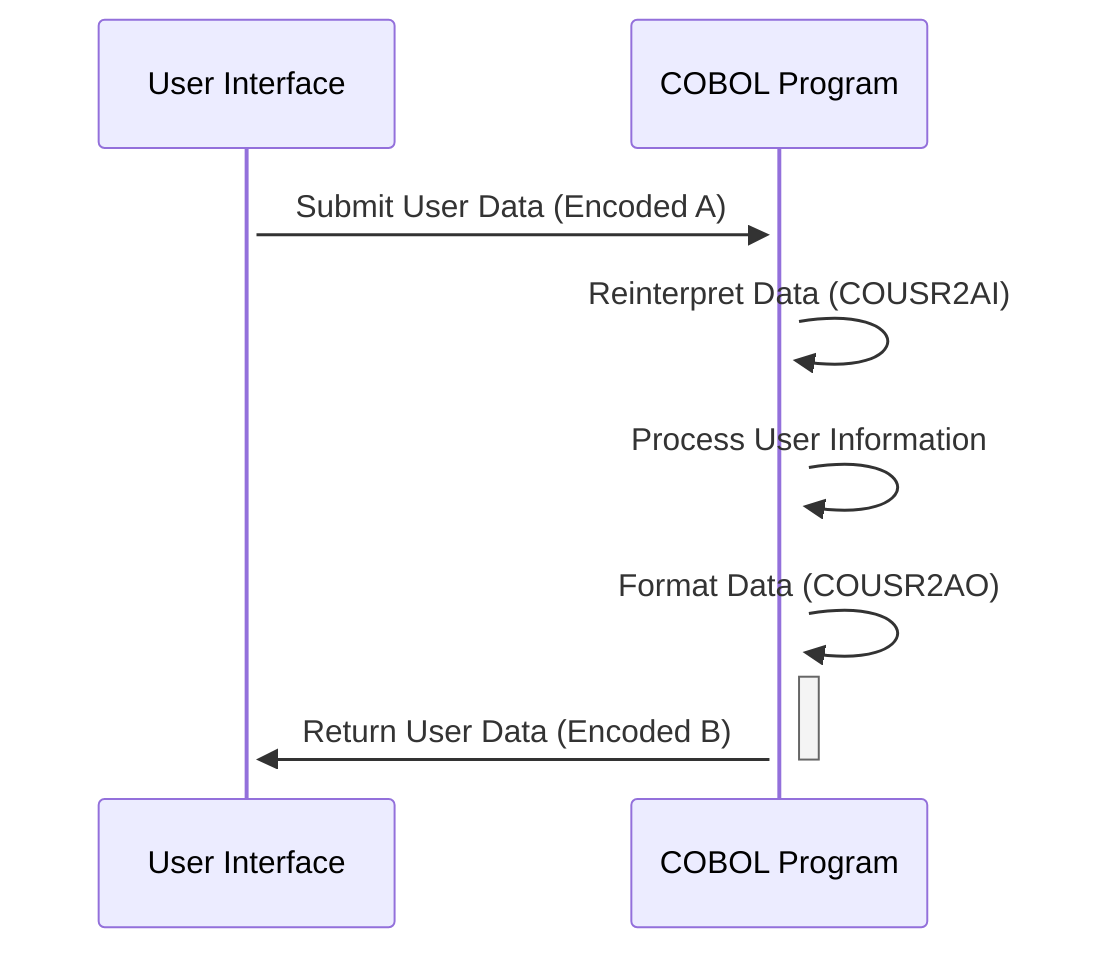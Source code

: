 sequenceDiagram
    participant User Interface
    participant COBOL Program
    activate User Interface
    User Interface->>+COBOL Program: Submit User Data (Encoded A)
    activate COBOL Program
    COBOL Program->>+COBOL Program: Reinterpret Data (COUSR2AI)
    COBOL Program->>COBOL Program: Process User Information
    COBOL Program->>+COBOL Program: Format Data (COUSR2AO)
    COBOL Program->>User Interface: Return User Data (Encoded B)
    deactivate COBOL Program